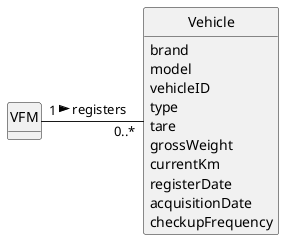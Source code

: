 @startuml
skinparam monochrome true
skinparam packageStyle rectangle
skinparam shadowing false

'left to right direction

skinparam classAttributeIconSize 0

hide circle
hide methods

class Vehicle {
   brand
   model
   vehicleID
   type
   tare
   grossWeight
   currentKm
   registerDate
   acquisitionDate
   checkupFrequency
}


class VFM{

}


VFM "1" - "0..*" Vehicle: registers >
@enduml